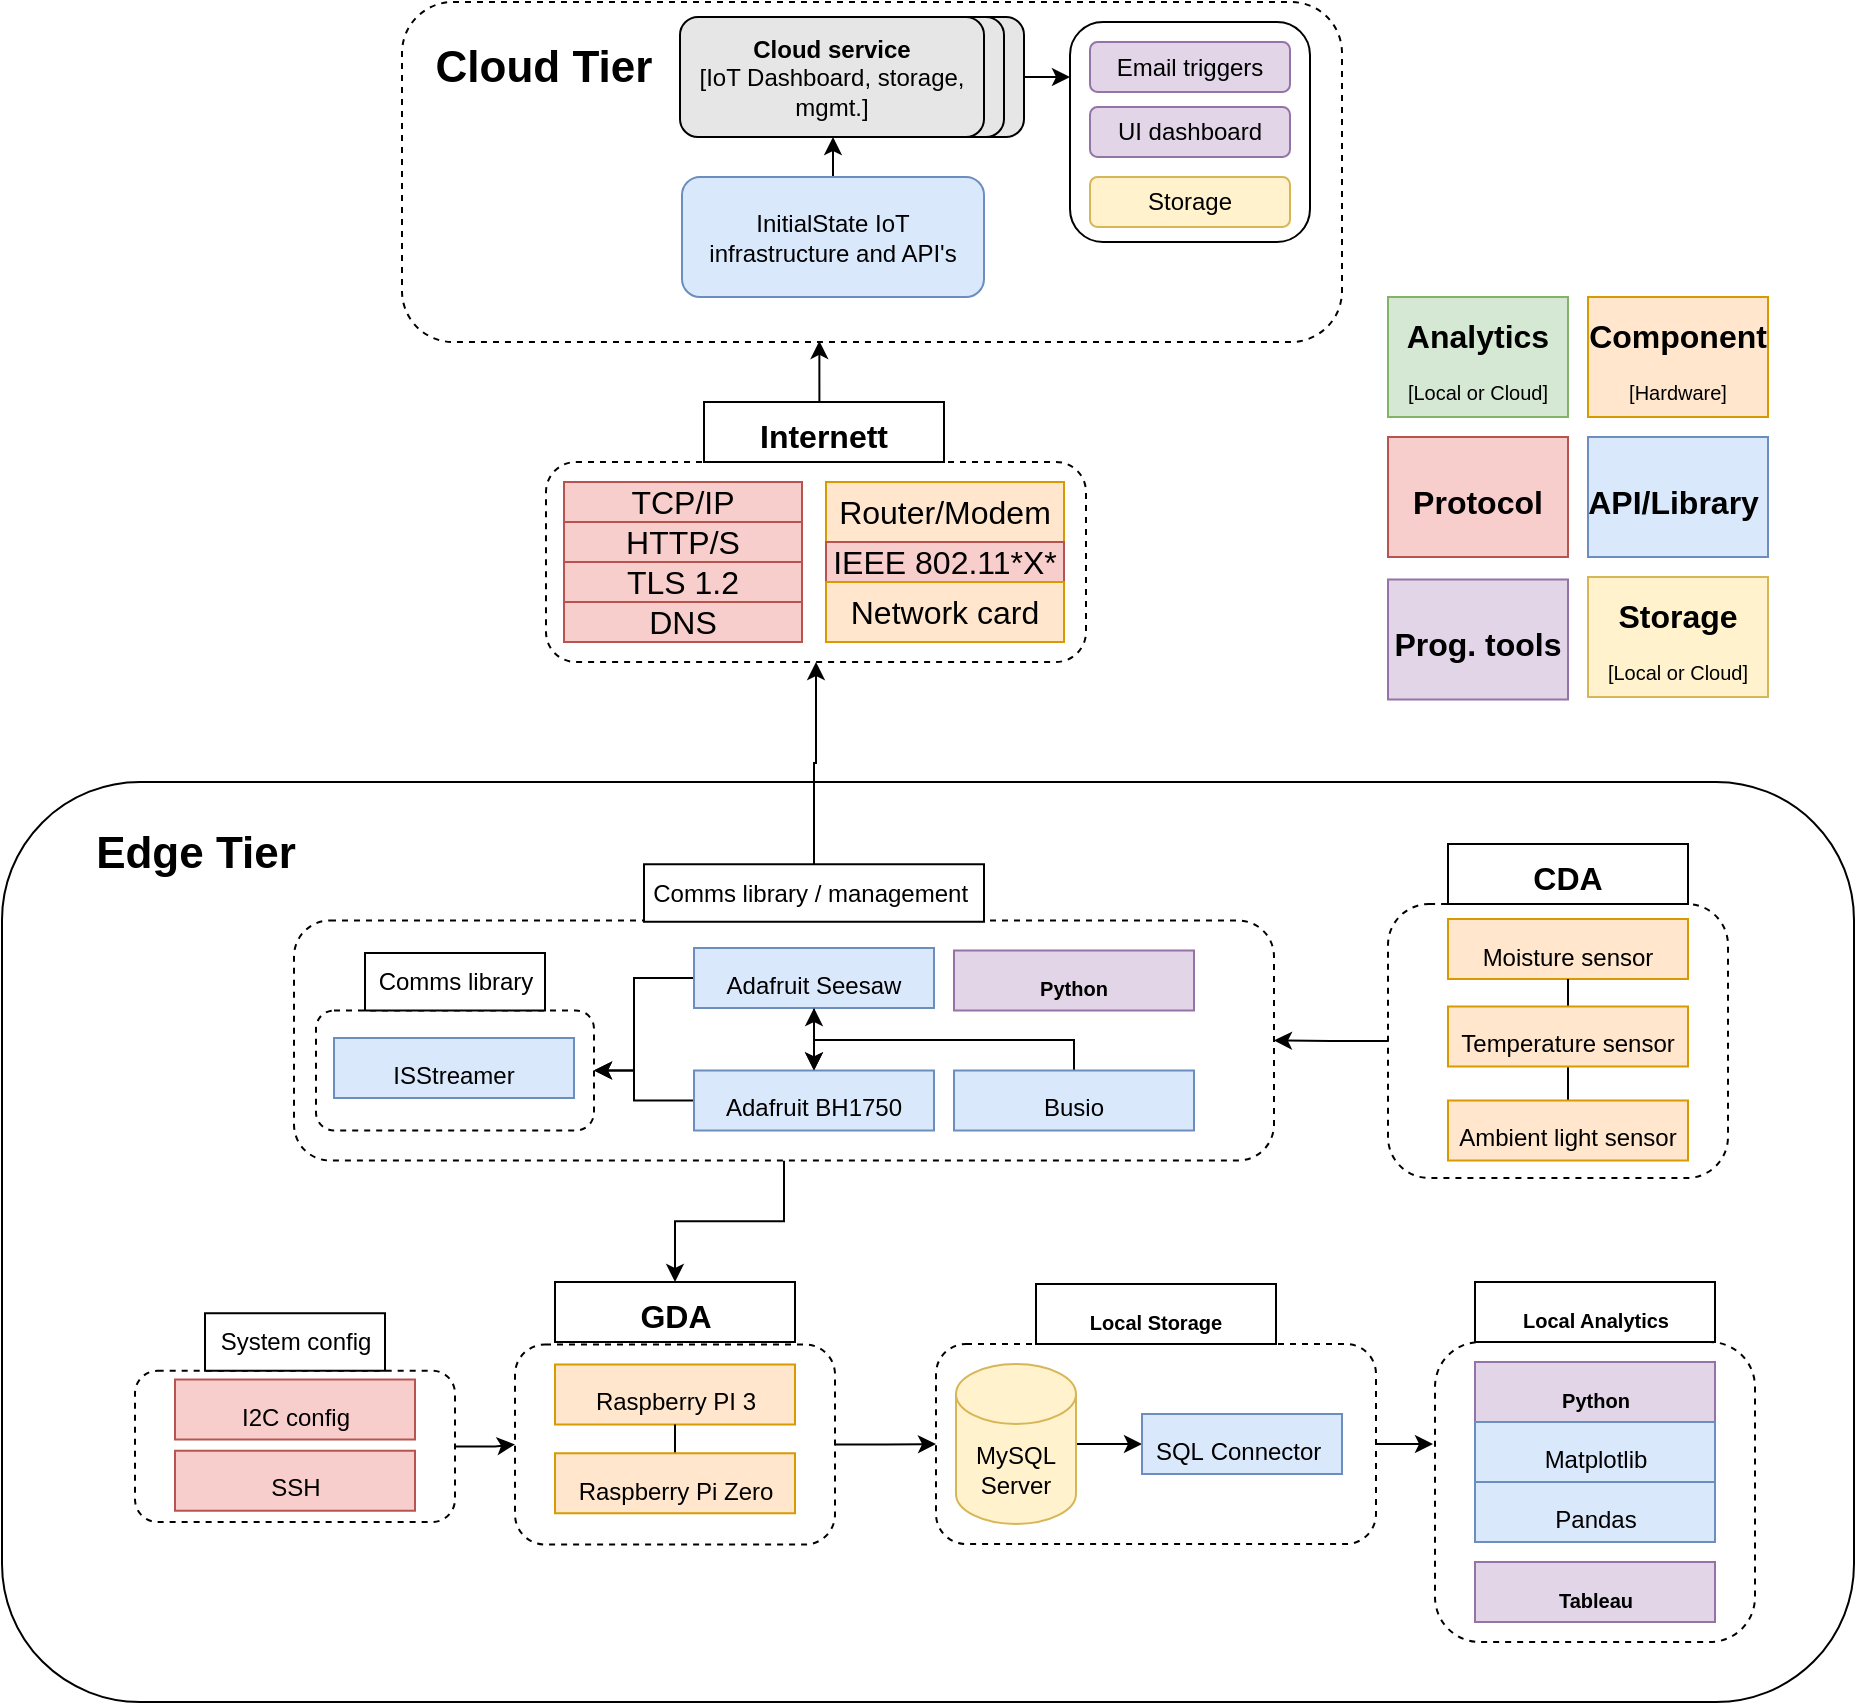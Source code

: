 <mxfile version="15.8.6" type="device"><diagram id="qa9-2H3umzSsuSOAsRRX" name="Page-1"><mxGraphModel dx="3186" dy="1213" grid="1" gridSize="10" guides="1" tooltips="1" connect="1" arrows="1" fold="1" page="1" pageScale="1" pageWidth="850" pageHeight="1100" math="0" shadow="0"><root><mxCell id="0"/><mxCell id="1" parent="0"/><mxCell id="AncysEgmRt1BbwGjheeK-12" value="" style="rounded=1;whiteSpace=wrap;html=1;fillColor=#FFFFFF;strokeColor=#000000;" parent="1" vertex="1"><mxGeometry x="-100" y="670" width="926" height="460" as="geometry"/></mxCell><mxCell id="C_vONKfGkqH81KQnFFB2-52" value="" style="rounded=1;whiteSpace=wrap;html=1;dashed=1;fontSize=16;" parent="1" vertex="1"><mxGeometry x="172" y="510" width="270" height="100" as="geometry"/></mxCell><mxCell id="C_vONKfGkqH81KQnFFB2-5" value="" style="rounded=1;whiteSpace=wrap;html=1;fontSize=16;dashed=1;" parent="1" vertex="1"><mxGeometry x="367" y="951" width="220" height="100" as="geometry"/></mxCell><mxCell id="zpVuGUOi7YEsFgOO7HQb-15" style="edgeStyle=orthogonalEdgeStyle;rounded=0;orthogonalLoop=1;jettySize=auto;html=1;exitX=1;exitY=0.5;exitDx=0;exitDy=0;entryX=0;entryY=0.5;entryDx=0;entryDy=0;" edge="1" parent="1" source="C_vONKfGkqH81KQnFFB2-18" target="C_vONKfGkqH81KQnFFB2-5"><mxGeometry relative="1" as="geometry"/></mxCell><mxCell id="C_vONKfGkqH81KQnFFB2-18" value="" style="rounded=1;whiteSpace=wrap;html=1;dashed=1;fontSize=16;" parent="1" vertex="1"><mxGeometry x="156.5" y="951.25" width="160" height="100" as="geometry"/></mxCell><mxCell id="C_vONKfGkqH81KQnFFB2-19" value="&lt;font size=&quot;1&quot;&gt;&lt;b style=&quot;font-size: 16px&quot;&gt;GDA&lt;/b&gt;&lt;/font&gt;" style="rounded=0;whiteSpace=wrap;html=1;fontSize=21;" parent="1" vertex="1"><mxGeometry x="176.5" y="920" width="120" height="30" as="geometry"/></mxCell><mxCell id="zpVuGUOi7YEsFgOO7HQb-18" style="edgeStyle=orthogonalEdgeStyle;rounded=0;orthogonalLoop=1;jettySize=auto;html=1;entryX=1;entryY=0.5;entryDx=0;entryDy=0;" edge="1" parent="1" source="C_vONKfGkqH81KQnFFB2-16" target="C_vONKfGkqH81KQnFFB2-10"><mxGeometry relative="1" as="geometry"/></mxCell><mxCell id="C_vONKfGkqH81KQnFFB2-16" value="" style="rounded=1;whiteSpace=wrap;html=1;dashed=1;fontSize=16;" parent="1" vertex="1"><mxGeometry x="593" y="731" width="170" height="137" as="geometry"/></mxCell><mxCell id="zpVuGUOi7YEsFgOO7HQb-14" style="edgeStyle=orthogonalEdgeStyle;rounded=0;orthogonalLoop=1;jettySize=auto;html=1;entryX=0.5;entryY=0;entryDx=0;entryDy=0;" edge="1" parent="1" source="C_vONKfGkqH81KQnFFB2-10" target="C_vONKfGkqH81KQnFFB2-19"><mxGeometry relative="1" as="geometry"/></mxCell><mxCell id="C_vONKfGkqH81KQnFFB2-10" value="" style="rounded=1;whiteSpace=wrap;html=1;dashed=1;fontSize=16;" parent="1" vertex="1"><mxGeometry x="46" y="739.25" width="490" height="120" as="geometry"/></mxCell><mxCell id="AncysEgmRt1BbwGjheeK-13" value="&lt;b&gt;&lt;font style=&quot;font-size: 22px&quot;&gt;Edge Tier&lt;/font&gt;&lt;/b&gt;" style="rounded=0;whiteSpace=wrap;html=1;strokeColor=#FFFFFF;fillColor=#FFFFFF;" parent="1" vertex="1"><mxGeometry x="-63" y="681" width="120" height="50" as="geometry"/></mxCell><mxCell id="AncysEgmRt1BbwGjheeK-7" value="" style="rounded=1;whiteSpace=wrap;html=1;fillColor=#FFFFFF;strokeColor=#000000;dashed=1;" parent="1" vertex="1"><mxGeometry x="100" y="280" width="470" height="170" as="geometry"/></mxCell><mxCell id="C_vONKfGkqH81KQnFFB2-23" style="edgeStyle=orthogonalEdgeStyle;rounded=0;orthogonalLoop=1;jettySize=auto;html=1;exitX=1;exitY=0.5;exitDx=0;exitDy=0;exitPerimeter=0;fontSize=16;" parent="1" source="AncysEgmRt1BbwGjheeK-1" target="AncysEgmRt1BbwGjheeK-11" edge="1"><mxGeometry relative="1" as="geometry"/></mxCell><mxCell id="AncysEgmRt1BbwGjheeK-1" value="MySQL&lt;br&gt;Server" style="shape=cylinder3;whiteSpace=wrap;html=1;boundedLbl=1;backgroundOutline=1;size=15;fillColor=#fff2cc;strokeColor=#d6b656;" parent="1" vertex="1"><mxGeometry x="377" y="961" width="60" height="80" as="geometry"/></mxCell><mxCell id="C_vONKfGkqH81KQnFFB2-106" style="edgeStyle=orthogonalEdgeStyle;rounded=0;orthogonalLoop=1;jettySize=auto;html=1;exitX=1;exitY=0.5;exitDx=0;exitDy=0;entryX=0;entryY=0.25;entryDx=0;entryDy=0;fontSize=12;" parent="1" source="AncysEgmRt1BbwGjheeK-2" target="C_vONKfGkqH81KQnFFB2-105" edge="1"><mxGeometry relative="1" as="geometry"/></mxCell><mxCell id="AncysEgmRt1BbwGjheeK-2" value="" style="rounded=1;whiteSpace=wrap;html=1;fillColor=#E6E6E6;" parent="1" vertex="1"><mxGeometry x="260" y="287.5" width="151" height="60" as="geometry"/></mxCell><mxCell id="AncysEgmRt1BbwGjheeK-3" value="" style="rounded=1;whiteSpace=wrap;html=1;fillColor=#E6E6E6;" parent="1" vertex="1"><mxGeometry x="250" y="287.5" width="151" height="60" as="geometry"/></mxCell><mxCell id="AncysEgmRt1BbwGjheeK-4" value="&lt;b&gt;Cloud service&lt;br&gt;&lt;/b&gt;[IoT Dashboard, storage, mgmt.]" style="rounded=1;whiteSpace=wrap;html=1;fillColor=#E6E6E6;" parent="1" vertex="1"><mxGeometry x="239" y="287.5" width="152" height="60" as="geometry"/></mxCell><mxCell id="C_vONKfGkqH81KQnFFB2-108" style="edgeStyle=orthogonalEdgeStyle;rounded=0;orthogonalLoop=1;jettySize=auto;html=1;exitX=0.5;exitY=0;exitDx=0;exitDy=0;fontSize=12;" parent="1" source="AncysEgmRt1BbwGjheeK-6" target="AncysEgmRt1BbwGjheeK-4" edge="1"><mxGeometry relative="1" as="geometry"/></mxCell><mxCell id="AncysEgmRt1BbwGjheeK-6" value="InitialState IoT infrastructure and API's" style="rounded=1;whiteSpace=wrap;html=1;fillColor=#dae8fc;strokeColor=#6c8ebf;" parent="1" vertex="1"><mxGeometry x="240" y="367.5" width="151" height="60" as="geometry"/></mxCell><mxCell id="AncysEgmRt1BbwGjheeK-8" value="&lt;b&gt;&lt;font style=&quot;font-size: 22px&quot;&gt;Cloud Tier&lt;/font&gt;&lt;/b&gt;" style="rounded=0;whiteSpace=wrap;html=1;strokeColor=#FFFFFF;fillColor=#FFFFFF;" parent="1" vertex="1"><mxGeometry x="111" y="287.5" width="120" height="50" as="geometry"/></mxCell><mxCell id="zpVuGUOi7YEsFgOO7HQb-16" style="edgeStyle=orthogonalEdgeStyle;rounded=0;orthogonalLoop=1;jettySize=auto;html=1;exitX=1;exitY=0.5;exitDx=0;exitDy=0;" edge="1" parent="1" source="C_vONKfGkqH81KQnFFB2-5"><mxGeometry relative="1" as="geometry"><mxPoint x="615.5" y="1001.38" as="targetPoint"/></mxGeometry></mxCell><mxCell id="AncysEgmRt1BbwGjheeK-11" value="&lt;font style=&quot;font-size: 12px&quot;&gt;SQL&amp;nbsp;Connector&amp;nbsp;&lt;/font&gt;" style="rounded=0;whiteSpace=wrap;html=1;fontSize=21;strokeColor=#6c8ebf;fillColor=#dae8fc;" parent="1" vertex="1"><mxGeometry x="470" y="986" width="100" height="30" as="geometry"/></mxCell><mxCell id="AncysEgmRt1BbwGjheeK-16" value="&lt;font style=&quot;font-size: 12px&quot;&gt;Raspberry PI 3&lt;/font&gt;" style="rounded=0;whiteSpace=wrap;html=1;fontSize=21;strokeColor=#d79b00;fillColor=#ffe6cc;" parent="1" vertex="1"><mxGeometry x="176.5" y="961.25" width="120" height="30" as="geometry"/></mxCell><mxCell id="C_vONKfGkqH81KQnFFB2-142" style="edgeStyle=orthogonalEdgeStyle;rounded=0;orthogonalLoop=1;jettySize=auto;html=1;exitX=0.5;exitY=0;exitDx=0;exitDy=0;entryX=0.5;entryY=1;entryDx=0;entryDy=0;fontSize=12;endArrow=none;endFill=0;" parent="1" source="AncysEgmRt1BbwGjheeK-17" target="AncysEgmRt1BbwGjheeK-16" edge="1"><mxGeometry relative="1" as="geometry"/></mxCell><mxCell id="AncysEgmRt1BbwGjheeK-17" value="&lt;font style=&quot;font-size: 12px&quot;&gt;Raspberry Pi Zero&lt;/font&gt;" style="rounded=0;whiteSpace=wrap;html=1;fontSize=21;strokeColor=#d79b00;fillColor=#ffe6cc;" parent="1" vertex="1"><mxGeometry x="176.5" y="1005.63" width="120" height="30" as="geometry"/></mxCell><mxCell id="AncysEgmRt1BbwGjheeK-19" value="&lt;font&gt;&lt;font style=&quot;font-size: 12px&quot;&gt;Moisture sensor&lt;/font&gt;&lt;br&gt;&lt;/font&gt;" style="rounded=0;whiteSpace=wrap;html=1;fontSize=21;strokeColor=#d79b00;fillColor=#ffe6cc;" parent="1" vertex="1"><mxGeometry x="623" y="738.5" width="120" height="30" as="geometry"/></mxCell><mxCell id="C_vONKfGkqH81KQnFFB2-140" style="edgeStyle=orthogonalEdgeStyle;rounded=0;orthogonalLoop=1;jettySize=auto;html=1;exitX=0.5;exitY=0;exitDx=0;exitDy=0;entryX=0.5;entryY=1;entryDx=0;entryDy=0;fontSize=12;endArrow=none;endFill=0;" parent="1" source="AncysEgmRt1BbwGjheeK-20" target="AncysEgmRt1BbwGjheeK-21" edge="1"><mxGeometry relative="1" as="geometry"/></mxCell><mxCell id="AncysEgmRt1BbwGjheeK-20" value="&lt;font&gt;&lt;font style=&quot;font-size: 12px&quot;&gt;Ambient light sensor&lt;/font&gt;&lt;br&gt;&lt;/font&gt;" style="rounded=0;whiteSpace=wrap;html=1;fontSize=21;strokeColor=#d79b00;fillColor=#ffe6cc;" parent="1" vertex="1"><mxGeometry x="623" y="829.25" width="120" height="30" as="geometry"/></mxCell><mxCell id="C_vONKfGkqH81KQnFFB2-141" style="edgeStyle=orthogonalEdgeStyle;rounded=0;orthogonalLoop=1;jettySize=auto;html=1;exitX=0.5;exitY=0;exitDx=0;exitDy=0;entryX=0.5;entryY=1;entryDx=0;entryDy=0;fontSize=12;endArrow=none;endFill=0;" parent="1" source="AncysEgmRt1BbwGjheeK-21" target="AncysEgmRt1BbwGjheeK-19" edge="1"><mxGeometry relative="1" as="geometry"/></mxCell><mxCell id="AncysEgmRt1BbwGjheeK-21" value="&lt;font style=&quot;line-height: 1&quot;&gt;&lt;font style=&quot;font-size: 12px&quot;&gt;Temperature sensor&lt;/font&gt;&lt;br&gt;&lt;/font&gt;" style="rounded=0;whiteSpace=wrap;html=1;fontSize=21;strokeColor=#d79b00;fillColor=#ffe6cc;" parent="1" vertex="1"><mxGeometry x="623" y="782.25" width="120" height="30" as="geometry"/></mxCell><mxCell id="C_vONKfGkqH81KQnFFB2-3" value="&lt;font size=&quot;1&quot;&gt;&lt;b style=&quot;font-size: 16px&quot;&gt;Component&lt;br&gt;&lt;/b&gt;[Hardware]&lt;br&gt;&lt;/font&gt;" style="rounded=0;whiteSpace=wrap;html=1;fontSize=21;strokeColor=#d79b00;fillColor=#ffe6cc;" parent="1" vertex="1"><mxGeometry x="693" y="427.5" width="90" height="60" as="geometry"/></mxCell><mxCell id="C_vONKfGkqH81KQnFFB2-4" value="&lt;font size=&quot;1&quot;&gt;&lt;b style=&quot;font-size: 16px&quot;&gt;API/Library&amp;nbsp;&lt;/b&gt;&lt;br&gt;&lt;/font&gt;" style="rounded=0;whiteSpace=wrap;html=1;fontSize=21;strokeColor=#6c8ebf;fillColor=#dae8fc;" parent="1" vertex="1"><mxGeometry x="693" y="497.5" width="90" height="60" as="geometry"/></mxCell><mxCell id="C_vONKfGkqH81KQnFFB2-122" value="" style="edgeStyle=orthogonalEdgeStyle;rounded=0;orthogonalLoop=1;jettySize=auto;html=1;fontSize=12;" parent="1" source="C_vONKfGkqH81KQnFFB2-6" target="C_vONKfGkqH81KQnFFB2-7" edge="1"><mxGeometry relative="1" as="geometry"/></mxCell><mxCell id="C_vONKfGkqH81KQnFFB2-126" style="edgeStyle=orthogonalEdgeStyle;rounded=0;orthogonalLoop=1;jettySize=auto;html=1;exitX=0;exitY=0.5;exitDx=0;exitDy=0;entryX=1;entryY=0.5;entryDx=0;entryDy=0;fontSize=12;" parent="1" source="C_vONKfGkqH81KQnFFB2-6" target="C_vONKfGkqH81KQnFFB2-123" edge="1"><mxGeometry relative="1" as="geometry"><Array as="points"><mxPoint x="216" y="768.25"/><mxPoint x="216" y="814.25"/></Array></mxGeometry></mxCell><mxCell id="C_vONKfGkqH81KQnFFB2-6" value="&lt;font style=&quot;font-size: 12px&quot;&gt;Adafruit Seesaw&lt;/font&gt;" style="rounded=0;whiteSpace=wrap;html=1;fontSize=21;strokeColor=#6c8ebf;fillColor=#dae8fc;" parent="1" vertex="1"><mxGeometry x="246" y="753" width="120" height="30" as="geometry"/></mxCell><mxCell id="C_vONKfGkqH81KQnFFB2-128" style="edgeStyle=orthogonalEdgeStyle;rounded=0;orthogonalLoop=1;jettySize=auto;html=1;exitX=0;exitY=0.5;exitDx=0;exitDy=0;entryX=1;entryY=0.5;entryDx=0;entryDy=0;fontSize=12;" parent="1" source="C_vONKfGkqH81KQnFFB2-7" target="C_vONKfGkqH81KQnFFB2-123" edge="1"><mxGeometry relative="1" as="geometry"><Array as="points"><mxPoint x="216" y="829.25"/><mxPoint x="216" y="814.25"/></Array></mxGeometry></mxCell><mxCell id="C_vONKfGkqH81KQnFFB2-7" value="&lt;font style=&quot;font-size: 12px&quot;&gt;Adafruit BH1750&lt;/font&gt;" style="rounded=0;whiteSpace=wrap;html=1;fontSize=21;strokeColor=#6c8ebf;fillColor=#dae8fc;" parent="1" vertex="1"><mxGeometry x="246" y="814.25" width="120" height="30" as="geometry"/></mxCell><mxCell id="C_vONKfGkqH81KQnFFB2-56" style="edgeStyle=orthogonalEdgeStyle;rounded=0;orthogonalLoop=1;jettySize=auto;html=1;entryX=0.5;entryY=1;entryDx=0;entryDy=0;fontSize=16;" parent="1" source="C_vONKfGkqH81KQnFFB2-9" target="C_vONKfGkqH81KQnFFB2-6" edge="1"><mxGeometry relative="1" as="geometry"><Array as="points"><mxPoint x="306" y="799"/></Array></mxGeometry></mxCell><mxCell id="C_vONKfGkqH81KQnFFB2-57" style="edgeStyle=orthogonalEdgeStyle;rounded=0;orthogonalLoop=1;jettySize=auto;html=1;fontSize=16;" parent="1" source="C_vONKfGkqH81KQnFFB2-9" target="C_vONKfGkqH81KQnFFB2-7" edge="1"><mxGeometry relative="1" as="geometry"><Array as="points"><mxPoint x="306" y="799"/></Array></mxGeometry></mxCell><mxCell id="C_vONKfGkqH81KQnFFB2-9" value="&lt;font style=&quot;font-size: 12px&quot;&gt;Busio&lt;/font&gt;" style="rounded=0;whiteSpace=wrap;html=1;fontSize=21;strokeColor=#6c8ebf;fillColor=#dae8fc;" parent="1" vertex="1"><mxGeometry x="376" y="814.25" width="120" height="30" as="geometry"/></mxCell><mxCell id="C_vONKfGkqH81KQnFFB2-15" value="&lt;font size=&quot;1&quot;&gt;&lt;b&gt;Python&lt;/b&gt;&lt;/font&gt;" style="rounded=0;whiteSpace=wrap;html=1;fontSize=21;strokeColor=#9673a6;fillColor=#e1d5e7;" parent="1" vertex="1"><mxGeometry x="376" y="754.25" width="120" height="30" as="geometry"/></mxCell><mxCell id="C_vONKfGkqH81KQnFFB2-17" value="&lt;font style=&quot;font-size: 16px&quot;&gt;&lt;b&gt;CDA&lt;/b&gt;&lt;/font&gt;" style="rounded=0;whiteSpace=wrap;html=1;fontSize=21;" parent="1" vertex="1"><mxGeometry x="623" y="701" width="120" height="30" as="geometry"/></mxCell><mxCell id="C_vONKfGkqH81KQnFFB2-22" value="&lt;font size=&quot;1&quot;&gt;&lt;b style=&quot;font-size: 16px&quot;&gt;Storage&lt;br&gt;&lt;/b&gt;[Local or Cloud]&lt;br&gt;&lt;/font&gt;" style="rounded=0;whiteSpace=wrap;html=1;fontSize=21;strokeColor=#d6b656;fillColor=#fff2cc;" parent="1" vertex="1"><mxGeometry x="693" y="567.5" width="90" height="60" as="geometry"/></mxCell><mxCell id="C_vONKfGkqH81KQnFFB2-43" value="&lt;span style=&quot;font-size: 16px&quot;&gt;&lt;b&gt;Analytics&lt;br&gt;&lt;/b&gt;&lt;/span&gt;&lt;font size=&quot;1&quot;&gt;[Local or Cloud]&lt;br&gt;&lt;/font&gt;" style="rounded=0;whiteSpace=wrap;html=1;fontSize=21;strokeColor=#82b366;fillColor=#d5e8d4;" parent="1" vertex="1"><mxGeometry x="593" y="427.5" width="90" height="60" as="geometry"/></mxCell><mxCell id="C_vONKfGkqH81KQnFFB2-49" value="TCP/IP" style="rounded=0;whiteSpace=wrap;html=1;fontSize=16;fillColor=#f8cecc;strokeColor=#b85450;" parent="1" vertex="1"><mxGeometry x="181" y="520" width="119" height="20" as="geometry"/></mxCell><mxCell id="C_vONKfGkqH81KQnFFB2-50" value="Router/Modem" style="rounded=0;whiteSpace=wrap;html=1;fontSize=16;fillColor=#ffe6cc;strokeColor=#d79b00;" parent="1" vertex="1"><mxGeometry x="312" y="520" width="119" height="30" as="geometry"/></mxCell><mxCell id="C_vONKfGkqH81KQnFFB2-51" value="&lt;span style=&quot;font-size: 16px&quot;&gt;&lt;b&gt;Protocol&lt;/b&gt;&lt;/span&gt;&lt;font size=&quot;1&quot;&gt;&lt;br&gt;&lt;/font&gt;" style="rounded=0;whiteSpace=wrap;html=1;fontSize=21;strokeColor=#b85450;fillColor=#f8cecc;" parent="1" vertex="1"><mxGeometry x="593" y="497.5" width="90" height="60" as="geometry"/></mxCell><mxCell id="C_vONKfGkqH81KQnFFB2-55" style="edgeStyle=orthogonalEdgeStyle;rounded=0;orthogonalLoop=1;jettySize=auto;html=1;exitX=0.5;exitY=0;exitDx=0;exitDy=0;fontSize=16;entryX=0.444;entryY=0.997;entryDx=0;entryDy=0;entryPerimeter=0;" parent="1" source="C_vONKfGkqH81KQnFFB2-53" target="AncysEgmRt1BbwGjheeK-7" edge="1"><mxGeometry relative="1" as="geometry"><Array as="points"/></mxGeometry></mxCell><mxCell id="C_vONKfGkqH81KQnFFB2-53" value="&lt;font size=&quot;1&quot;&gt;&lt;b style=&quot;font-size: 16px&quot;&gt;Internett&lt;/b&gt;&lt;/font&gt;" style="rounded=0;whiteSpace=wrap;html=1;fontSize=21;" parent="1" vertex="1"><mxGeometry x="251" y="480" width="120" height="30" as="geometry"/></mxCell><mxCell id="C_vONKfGkqH81KQnFFB2-70" value="&lt;font size=&quot;1&quot;&gt;&lt;b&gt;Local Storage&lt;/b&gt;&lt;/font&gt;" style="rounded=0;whiteSpace=wrap;html=1;fontSize=21;" parent="1" vertex="1"><mxGeometry x="417" y="921" width="120" height="30" as="geometry"/></mxCell><mxCell id="C_vONKfGkqH81KQnFFB2-72" value="" style="rounded=1;whiteSpace=wrap;html=1;fontSize=16;dashed=1;" parent="1" vertex="1"><mxGeometry x="616.5" y="950" width="160" height="150" as="geometry"/></mxCell><mxCell id="C_vONKfGkqH81KQnFFB2-73" value="&lt;font size=&quot;1&quot;&gt;&lt;b&gt;Local Analytics&lt;/b&gt;&lt;/font&gt;" style="rounded=0;whiteSpace=wrap;html=1;fontSize=21;" parent="1" vertex="1"><mxGeometry x="636.5" y="920" width="120" height="30" as="geometry"/></mxCell><mxCell id="C_vONKfGkqH81KQnFFB2-74" value="&lt;font size=&quot;1&quot;&gt;&lt;b&gt;Python&lt;/b&gt;&lt;/font&gt;" style="rounded=0;whiteSpace=wrap;html=1;fontSize=21;strokeColor=#9673a6;fillColor=#e1d5e7;" parent="1" vertex="1"><mxGeometry x="636.5" y="960" width="120" height="30" as="geometry"/></mxCell><mxCell id="C_vONKfGkqH81KQnFFB2-75" value="&lt;font size=&quot;1&quot;&gt;&lt;b&gt;Tableau&lt;/b&gt;&lt;/font&gt;" style="rounded=0;whiteSpace=wrap;html=1;fontSize=21;strokeColor=#9673a6;fillColor=#e1d5e7;" parent="1" vertex="1"><mxGeometry x="636.5" y="1060" width="120" height="30" as="geometry"/></mxCell><mxCell id="C_vONKfGkqH81KQnFFB2-76" value="&lt;span style=&quot;font-size: 16px&quot;&gt;&lt;b&gt;Prog. tools&lt;/b&gt;&lt;/span&gt;" style="rounded=0;whiteSpace=wrap;html=1;fontSize=21;strokeColor=#9673a6;fillColor=#e1d5e7;" parent="1" vertex="1"><mxGeometry x="593" y="568.75" width="90" height="60" as="geometry"/></mxCell><mxCell id="C_vONKfGkqH81KQnFFB2-77" value="&lt;font style=&quot;font-size: 12px&quot;&gt;Matplotlib&lt;/font&gt;" style="rounded=0;whiteSpace=wrap;html=1;fontSize=21;strokeColor=#6c8ebf;fillColor=#dae8fc;" parent="1" vertex="1"><mxGeometry x="636.5" y="990.0" width="120" height="30" as="geometry"/></mxCell><mxCell id="C_vONKfGkqH81KQnFFB2-78" value="&lt;font style=&quot;font-size: 12px&quot;&gt;Pandas&lt;/font&gt;" style="rounded=0;whiteSpace=wrap;html=1;fontSize=21;strokeColor=#6c8ebf;fillColor=#dae8fc;" parent="1" vertex="1"><mxGeometry x="636.5" y="1020.0" width="120" height="30" as="geometry"/></mxCell><mxCell id="zpVuGUOi7YEsFgOO7HQb-17" style="edgeStyle=orthogonalEdgeStyle;rounded=0;orthogonalLoop=1;jettySize=auto;html=1;entryX=0;entryY=0.5;entryDx=0;entryDy=0;" edge="1" parent="1" source="C_vONKfGkqH81KQnFFB2-89" target="C_vONKfGkqH81KQnFFB2-18"><mxGeometry relative="1" as="geometry"/></mxCell><mxCell id="C_vONKfGkqH81KQnFFB2-89" value="" style="rounded=1;whiteSpace=wrap;html=1;dashed=1;fontSize=16;" parent="1" vertex="1"><mxGeometry x="-33.5" y="964.37" width="160" height="75.63" as="geometry"/></mxCell><mxCell id="C_vONKfGkqH81KQnFFB2-95" value="&lt;span style=&quot;font-size: 12px&quot;&gt;I2C config&lt;/span&gt;" style="rounded=0;whiteSpace=wrap;html=1;fontSize=21;strokeColor=#b85450;fillColor=#f8cecc;" parent="1" vertex="1"><mxGeometry x="-13.5" y="968.75" width="120" height="30" as="geometry"/></mxCell><mxCell id="C_vONKfGkqH81KQnFFB2-96" value="&lt;span style=&quot;font-size: 12px&quot;&gt;SSH&lt;/span&gt;" style="rounded=0;whiteSpace=wrap;html=1;fontSize=21;strokeColor=#b85450;fillColor=#f8cecc;" parent="1" vertex="1"><mxGeometry x="-13.5" y="1004.37" width="120" height="30" as="geometry"/></mxCell><mxCell id="C_vONKfGkqH81KQnFFB2-105" value="" style="rounded=1;whiteSpace=wrap;html=1;fillColor=#FFFFFF;" parent="1" vertex="1"><mxGeometry x="434" y="290" width="120" height="110" as="geometry"/></mxCell><mxCell id="C_vONKfGkqH81KQnFFB2-98" value="Email triggers" style="rounded=1;whiteSpace=wrap;html=1;fillColor=#e1d5e7;strokeColor=#9673a6;" parent="1" vertex="1"><mxGeometry x="444" y="300" width="100" height="25" as="geometry"/></mxCell><mxCell id="C_vONKfGkqH81KQnFFB2-99" value="UI dashboard" style="rounded=1;whiteSpace=wrap;html=1;fillColor=#e1d5e7;strokeColor=#9673a6;" parent="1" vertex="1"><mxGeometry x="444" y="332.5" width="100" height="25" as="geometry"/></mxCell><mxCell id="C_vONKfGkqH81KQnFFB2-104" value="Storage" style="rounded=1;whiteSpace=wrap;html=1;fillColor=#fff2cc;strokeColor=#d6b656;" parent="1" vertex="1"><mxGeometry x="444" y="367.5" width="100" height="25" as="geometry"/></mxCell><mxCell id="C_vONKfGkqH81KQnFFB2-123" value="" style="rounded=1;whiteSpace=wrap;html=1;dashed=1;fontSize=12;strokeColor=#000000;" parent="1" vertex="1"><mxGeometry x="57" y="784.25" width="139" height="60" as="geometry"/></mxCell><mxCell id="C_vONKfGkqH81KQnFFB2-112" value="&lt;font style=&quot;font-size: 12px&quot;&gt;ISStreamer&lt;/font&gt;" style="rounded=0;whiteSpace=wrap;html=1;fontSize=21;strokeColor=#6c8ebf;fillColor=#dae8fc;" parent="1" vertex="1"><mxGeometry x="66" y="798" width="120" height="30" as="geometry"/></mxCell><mxCell id="C_vONKfGkqH81KQnFFB2-125" value="Comms library" style="rounded=0;whiteSpace=wrap;html=1;fontSize=12;strokeColor=#000000;" parent="1" vertex="1"><mxGeometry x="81.5" y="755.5" width="90" height="28.75" as="geometry"/></mxCell><mxCell id="C_vONKfGkqH81KQnFFB2-131" value="System config" style="rounded=0;whiteSpace=wrap;html=1;fontSize=12;strokeColor=#000000;" parent="1" vertex="1"><mxGeometry x="1.5" y="935.62" width="90" height="28.75" as="geometry"/></mxCell><mxCell id="zpVuGUOi7YEsFgOO7HQb-8" style="edgeStyle=orthogonalEdgeStyle;rounded=0;orthogonalLoop=1;jettySize=auto;html=1;exitX=0.5;exitY=0;exitDx=0;exitDy=0;entryX=0.5;entryY=1;entryDx=0;entryDy=0;" edge="1" parent="1" source="C_vONKfGkqH81KQnFFB2-133" target="C_vONKfGkqH81KQnFFB2-52"><mxGeometry relative="1" as="geometry"/></mxCell><mxCell id="C_vONKfGkqH81KQnFFB2-133" value="Comms library / management&amp;nbsp;" style="rounded=0;whiteSpace=wrap;html=1;fontSize=12;strokeColor=#000000;" parent="1" vertex="1"><mxGeometry x="221" y="711.13" width="170" height="28.75" as="geometry"/></mxCell><mxCell id="zpVuGUOi7YEsFgOO7HQb-2" value="HTTP/S" style="rounded=0;whiteSpace=wrap;html=1;fontSize=16;fillColor=#f8cecc;strokeColor=#b85450;" vertex="1" parent="1"><mxGeometry x="181" y="540" width="119" height="20" as="geometry"/></mxCell><mxCell id="zpVuGUOi7YEsFgOO7HQb-3" value="&lt;span style=&quot;font-family: &amp;#34;helvetica&amp;#34;&quot;&gt;IEEE 802.11*X*&lt;/span&gt;" style="rounded=0;whiteSpace=wrap;html=1;fontSize=16;fillColor=#f8cecc;strokeColor=#b85450;" vertex="1" parent="1"><mxGeometry x="312" y="550" width="119" height="20" as="geometry"/></mxCell><mxCell id="zpVuGUOi7YEsFgOO7HQb-4" value="TLS 1.2" style="rounded=0;whiteSpace=wrap;html=1;fontSize=16;fillColor=#f8cecc;strokeColor=#b85450;" vertex="1" parent="1"><mxGeometry x="181" y="560" width="119" height="20" as="geometry"/></mxCell><mxCell id="zpVuGUOi7YEsFgOO7HQb-5" value="DNS" style="rounded=0;whiteSpace=wrap;html=1;fontSize=16;fillColor=#f8cecc;strokeColor=#b85450;" vertex="1" parent="1"><mxGeometry x="181" y="580" width="119" height="20" as="geometry"/></mxCell><mxCell id="zpVuGUOi7YEsFgOO7HQb-6" value="Network card" style="rounded=0;whiteSpace=wrap;html=1;fontSize=16;fillColor=#ffe6cc;strokeColor=#d79b00;" vertex="1" parent="1"><mxGeometry x="312" y="570" width="119" height="30" as="geometry"/></mxCell></root></mxGraphModel></diagram></mxfile>